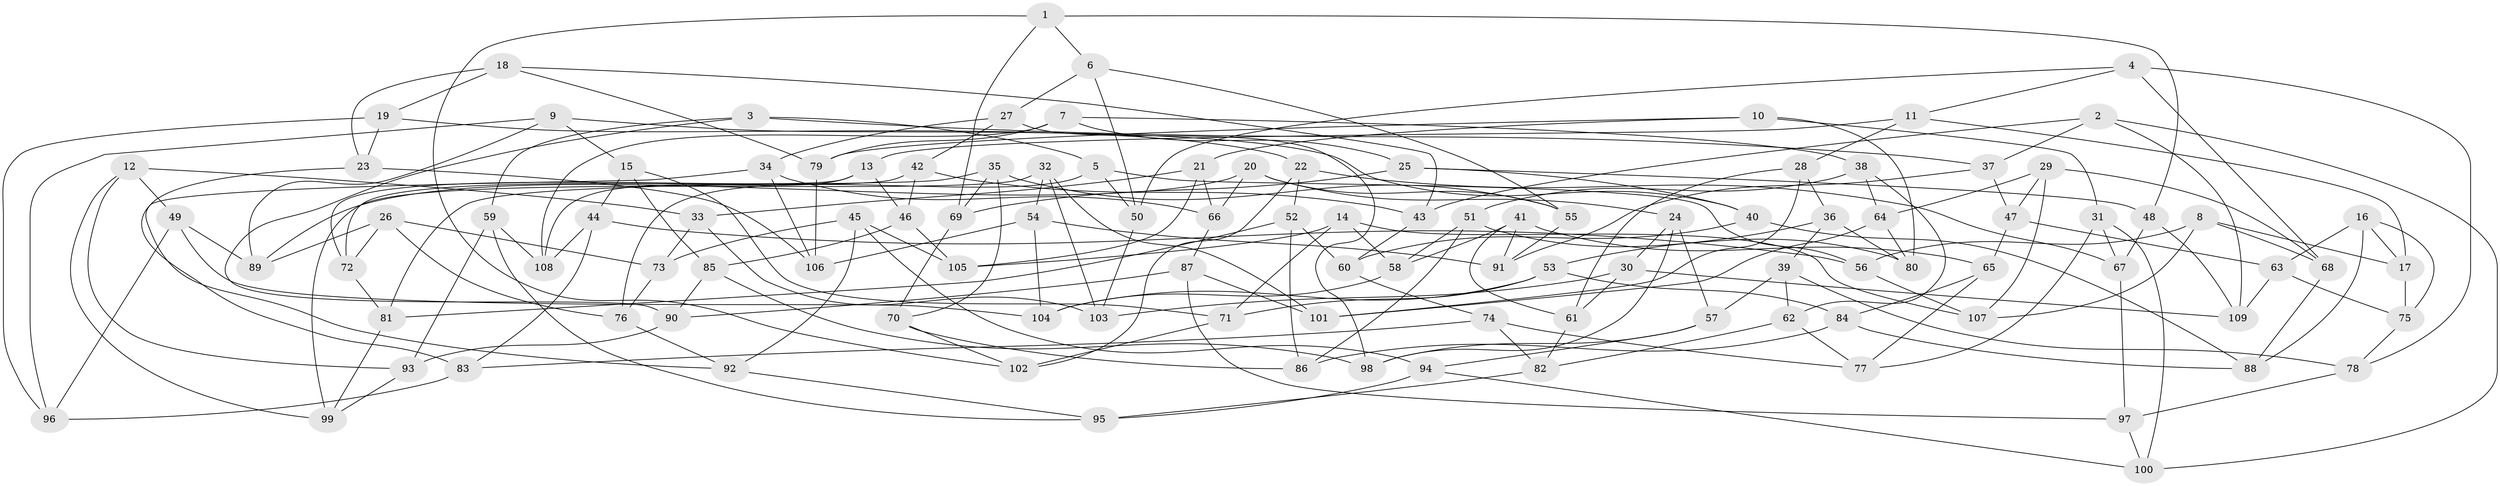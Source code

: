 // coarse degree distribution, {6: 0.3333333333333333, 3: 0.09090909090909091, 5: 0.24242424242424243, 4: 0.3333333333333333}
// Generated by graph-tools (version 1.1) at 2025/38/03/04/25 23:38:17]
// undirected, 109 vertices, 218 edges
graph export_dot {
  node [color=gray90,style=filled];
  1;
  2;
  3;
  4;
  5;
  6;
  7;
  8;
  9;
  10;
  11;
  12;
  13;
  14;
  15;
  16;
  17;
  18;
  19;
  20;
  21;
  22;
  23;
  24;
  25;
  26;
  27;
  28;
  29;
  30;
  31;
  32;
  33;
  34;
  35;
  36;
  37;
  38;
  39;
  40;
  41;
  42;
  43;
  44;
  45;
  46;
  47;
  48;
  49;
  50;
  51;
  52;
  53;
  54;
  55;
  56;
  57;
  58;
  59;
  60;
  61;
  62;
  63;
  64;
  65;
  66;
  67;
  68;
  69;
  70;
  71;
  72;
  73;
  74;
  75;
  76;
  77;
  78;
  79;
  80;
  81;
  82;
  83;
  84;
  85;
  86;
  87;
  88;
  89;
  90;
  91;
  92;
  93;
  94;
  95;
  96;
  97;
  98;
  99;
  100;
  101;
  102;
  103;
  104;
  105;
  106;
  107;
  108;
  109;
  1 -- 48;
  1 -- 6;
  1 -- 69;
  1 -- 102;
  2 -- 43;
  2 -- 109;
  2 -- 100;
  2 -- 37;
  3 -- 37;
  3 -- 90;
  3 -- 5;
  3 -- 59;
  4 -- 78;
  4 -- 50;
  4 -- 11;
  4 -- 68;
  5 -- 56;
  5 -- 76;
  5 -- 50;
  6 -- 50;
  6 -- 55;
  6 -- 27;
  7 -- 79;
  7 -- 25;
  7 -- 38;
  7 -- 108;
  8 -- 17;
  8 -- 56;
  8 -- 107;
  8 -- 68;
  9 -- 15;
  9 -- 40;
  9 -- 89;
  9 -- 96;
  10 -- 79;
  10 -- 21;
  10 -- 80;
  10 -- 31;
  11 -- 28;
  11 -- 13;
  11 -- 17;
  12 -- 49;
  12 -- 99;
  12 -- 33;
  12 -- 93;
  13 -- 46;
  13 -- 72;
  13 -- 108;
  14 -- 71;
  14 -- 107;
  14 -- 58;
  14 -- 105;
  15 -- 44;
  15 -- 85;
  15 -- 71;
  16 -- 63;
  16 -- 88;
  16 -- 17;
  16 -- 75;
  17 -- 75;
  18 -- 19;
  18 -- 79;
  18 -- 43;
  18 -- 23;
  19 -- 23;
  19 -- 22;
  19 -- 96;
  20 -- 89;
  20 -- 55;
  20 -- 66;
  20 -- 24;
  21 -- 105;
  21 -- 66;
  21 -- 33;
  22 -- 67;
  22 -- 102;
  22 -- 52;
  23 -- 92;
  23 -- 106;
  24 -- 30;
  24 -- 57;
  24 -- 98;
  25 -- 40;
  25 -- 69;
  25 -- 48;
  26 -- 72;
  26 -- 76;
  26 -- 89;
  26 -- 73;
  27 -- 98;
  27 -- 42;
  27 -- 34;
  28 -- 61;
  28 -- 36;
  28 -- 101;
  29 -- 68;
  29 -- 64;
  29 -- 107;
  29 -- 47;
  30 -- 61;
  30 -- 109;
  30 -- 103;
  31 -- 77;
  31 -- 100;
  31 -- 67;
  32 -- 103;
  32 -- 54;
  32 -- 99;
  32 -- 101;
  33 -- 73;
  33 -- 103;
  34 -- 66;
  34 -- 106;
  34 -- 83;
  35 -- 55;
  35 -- 69;
  35 -- 70;
  35 -- 81;
  36 -- 39;
  36 -- 53;
  36 -- 80;
  37 -- 91;
  37 -- 47;
  38 -- 64;
  38 -- 62;
  38 -- 51;
  39 -- 62;
  39 -- 78;
  39 -- 57;
  40 -- 88;
  40 -- 60;
  41 -- 58;
  41 -- 61;
  41 -- 65;
  41 -- 91;
  42 -- 72;
  42 -- 43;
  42 -- 46;
  43 -- 60;
  44 -- 56;
  44 -- 83;
  44 -- 108;
  45 -- 105;
  45 -- 92;
  45 -- 73;
  45 -- 94;
  46 -- 105;
  46 -- 85;
  47 -- 63;
  47 -- 65;
  48 -- 109;
  48 -- 67;
  49 -- 104;
  49 -- 89;
  49 -- 96;
  50 -- 103;
  51 -- 86;
  51 -- 58;
  51 -- 80;
  52 -- 60;
  52 -- 81;
  52 -- 86;
  53 -- 84;
  53 -- 104;
  53 -- 71;
  54 -- 106;
  54 -- 91;
  54 -- 104;
  55 -- 91;
  56 -- 107;
  57 -- 94;
  57 -- 98;
  58 -- 104;
  59 -- 95;
  59 -- 93;
  59 -- 108;
  60 -- 74;
  61 -- 82;
  62 -- 77;
  62 -- 82;
  63 -- 75;
  63 -- 109;
  64 -- 80;
  64 -- 101;
  65 -- 77;
  65 -- 84;
  66 -- 87;
  67 -- 97;
  68 -- 88;
  69 -- 70;
  70 -- 86;
  70 -- 102;
  71 -- 102;
  72 -- 81;
  73 -- 76;
  74 -- 82;
  74 -- 83;
  74 -- 77;
  75 -- 78;
  76 -- 92;
  78 -- 97;
  79 -- 106;
  81 -- 99;
  82 -- 95;
  83 -- 96;
  84 -- 86;
  84 -- 88;
  85 -- 90;
  85 -- 98;
  87 -- 90;
  87 -- 101;
  87 -- 97;
  90 -- 93;
  92 -- 95;
  93 -- 99;
  94 -- 95;
  94 -- 100;
  97 -- 100;
}
